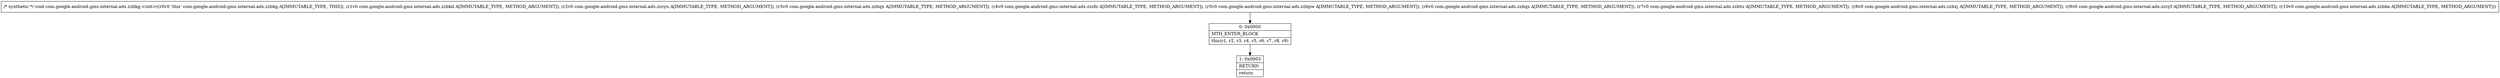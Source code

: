 digraph "CFG forcom.google.android.gms.internal.ads.zzbkg.\<init\>(Lcom\/google\/android\/gms\/internal\/ads\/zzbkd;Lcom\/google\/android\/gms\/internal\/ads\/zzcyn;Lcom\/google\/android\/gms\/internal\/ads\/zzbqx;Lcom\/google\/android\/gms\/internal\/ads\/zzcfo;Lcom\/google\/android\/gms\/internal\/ads\/zzbpw;Lcom\/google\/android\/gms\/internal\/ads\/zzbqs;Lcom\/google\/android\/gms\/internal\/ads\/zzbtu;Lcom\/google\/android\/gms\/internal\/ads\/zzbxj;Lcom\/google\/android\/gms\/internal\/ads\/zzcyf;Lcom\/google\/android\/gms\/internal\/ads\/zzbke;)V" {
Node_0 [shape=record,label="{0\:\ 0x0000|MTH_ENTER_BLOCK\l|this(r1, r2, r3, r4, r5, r6, r7, r8, r9)\l}"];
Node_1 [shape=record,label="{1\:\ 0x0003|RETURN\l|return\l}"];
MethodNode[shape=record,label="{\/* synthetic *\/ void com.google.android.gms.internal.ads.zzbkg.\<init\>((r0v0 'this' com.google.android.gms.internal.ads.zzbkg A[IMMUTABLE_TYPE, THIS]), (r1v0 com.google.android.gms.internal.ads.zzbkd A[IMMUTABLE_TYPE, METHOD_ARGUMENT]), (r2v0 com.google.android.gms.internal.ads.zzcyn A[IMMUTABLE_TYPE, METHOD_ARGUMENT]), (r3v0 com.google.android.gms.internal.ads.zzbqx A[IMMUTABLE_TYPE, METHOD_ARGUMENT]), (r4v0 com.google.android.gms.internal.ads.zzcfo A[IMMUTABLE_TYPE, METHOD_ARGUMENT]), (r5v0 com.google.android.gms.internal.ads.zzbpw A[IMMUTABLE_TYPE, METHOD_ARGUMENT]), (r6v0 com.google.android.gms.internal.ads.zzbqs A[IMMUTABLE_TYPE, METHOD_ARGUMENT]), (r7v0 com.google.android.gms.internal.ads.zzbtu A[IMMUTABLE_TYPE, METHOD_ARGUMENT]), (r8v0 com.google.android.gms.internal.ads.zzbxj A[IMMUTABLE_TYPE, METHOD_ARGUMENT]), (r9v0 com.google.android.gms.internal.ads.zzcyf A[IMMUTABLE_TYPE, METHOD_ARGUMENT]), (r10v0 com.google.android.gms.internal.ads.zzbke A[IMMUTABLE_TYPE, METHOD_ARGUMENT])) }"];
MethodNode -> Node_0;
Node_0 -> Node_1;
}

